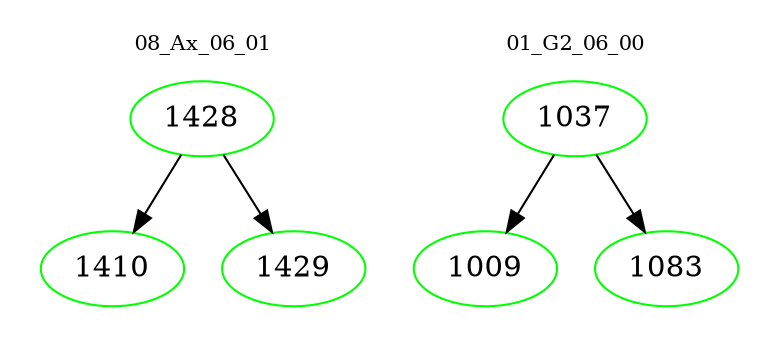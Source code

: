digraph{
subgraph cluster_0 {
color = white
label = "08_Ax_06_01";
fontsize=10;
T0_1428 [label="1428", color="green"]
T0_1428 -> T0_1410 [color="black"]
T0_1410 [label="1410", color="green"]
T0_1428 -> T0_1429 [color="black"]
T0_1429 [label="1429", color="green"]
}
subgraph cluster_1 {
color = white
label = "01_G2_06_00";
fontsize=10;
T1_1037 [label="1037", color="green"]
T1_1037 -> T1_1009 [color="black"]
T1_1009 [label="1009", color="green"]
T1_1037 -> T1_1083 [color="black"]
T1_1083 [label="1083", color="green"]
}
}
